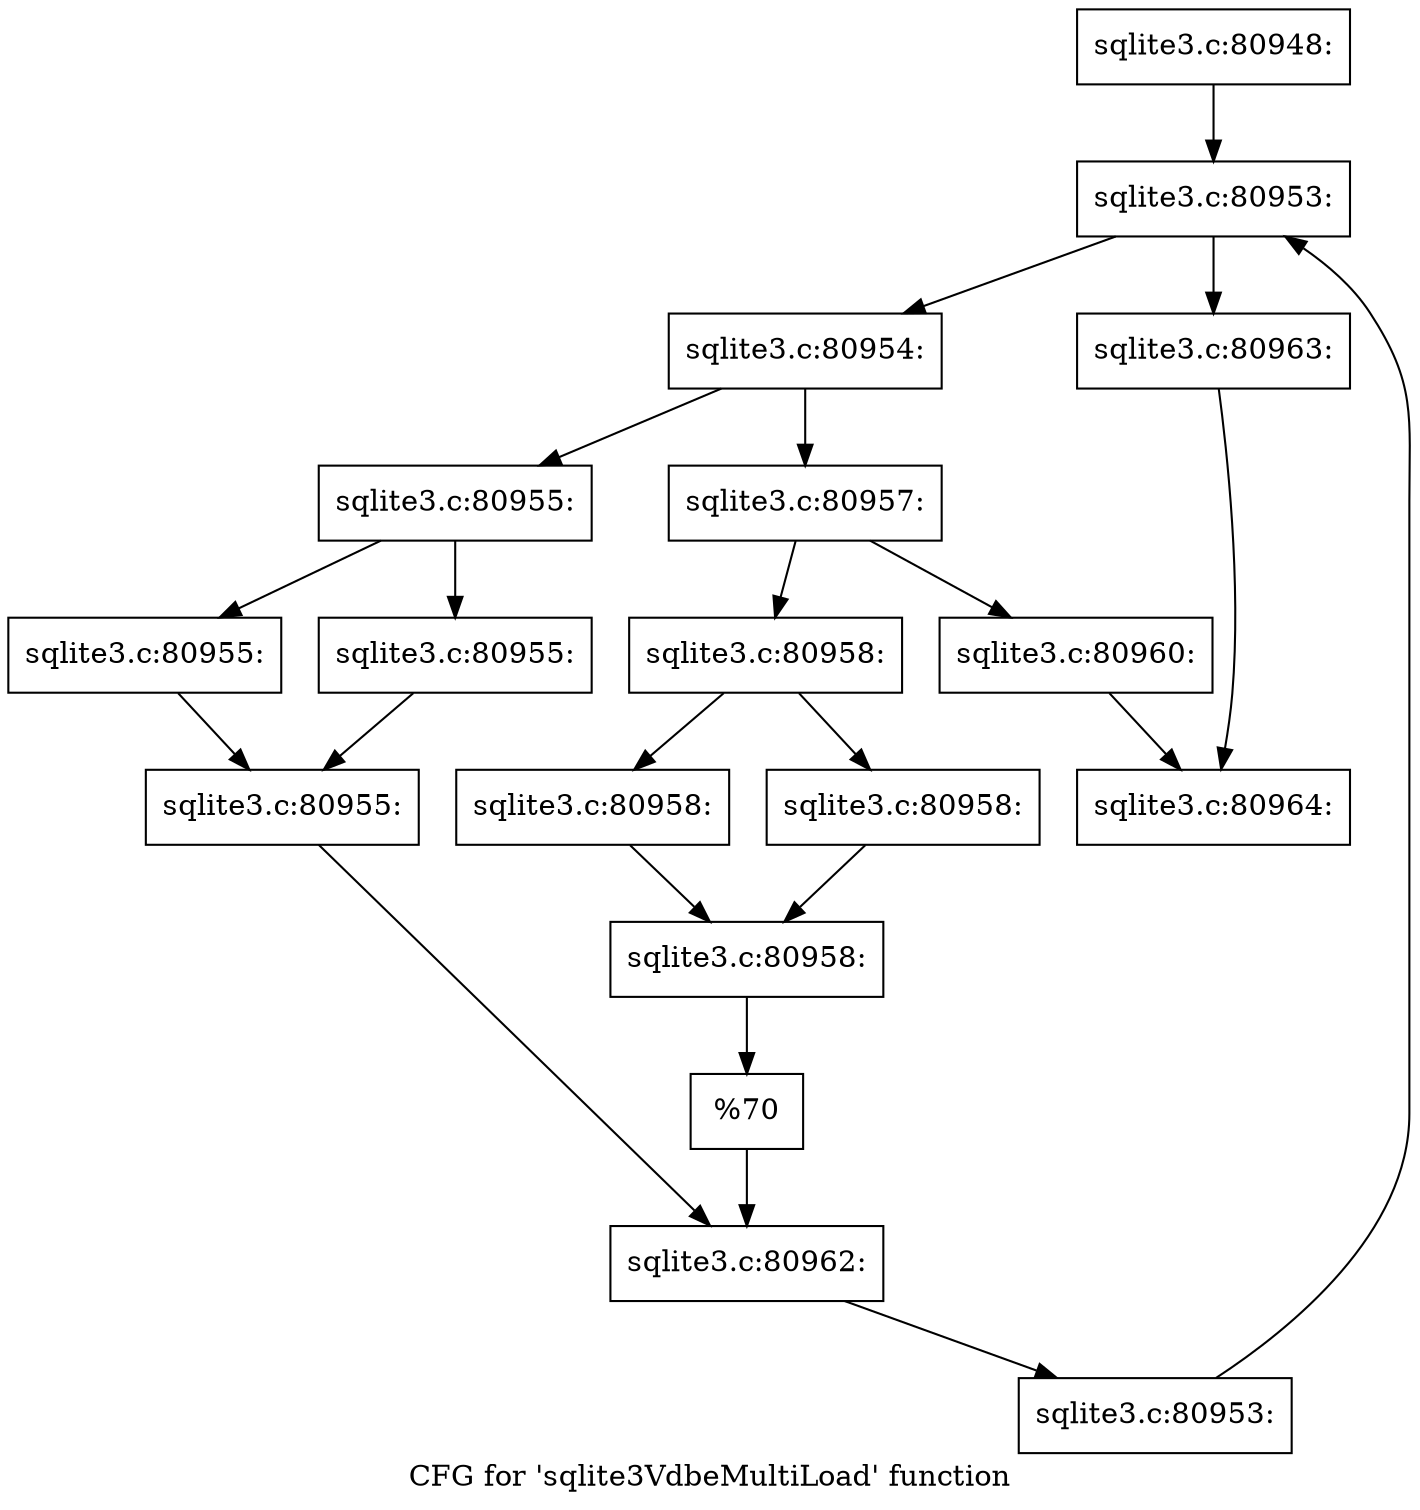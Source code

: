 digraph "CFG for 'sqlite3VdbeMultiLoad' function" {
	label="CFG for 'sqlite3VdbeMultiLoad' function";

	Node0x55c0fa225790 [shape=record,label="{sqlite3.c:80948:}"];
	Node0x55c0fa225790 -> Node0x55c0fa227010;
	Node0x55c0fa227010 [shape=record,label="{sqlite3.c:80953:}"];
	Node0x55c0fa227010 -> Node0x55c0fa227230;
	Node0x55c0fa227010 -> Node0x55c0fa226e60;
	Node0x55c0fa227230 [shape=record,label="{sqlite3.c:80954:}"];
	Node0x55c0fa227230 -> Node0x55c0fa2279f0;
	Node0x55c0fa227230 -> Node0x55c0fa227a90;
	Node0x55c0fa2279f0 [shape=record,label="{sqlite3.c:80955:}"];
	Node0x55c0fa2279f0 -> Node0x55c0fa228330;
	Node0x55c0fa2279f0 -> Node0x55c0fa228380;
	Node0x55c0fa228330 [shape=record,label="{sqlite3.c:80955:}"];
	Node0x55c0fa228330 -> Node0x55c0fa2283d0;
	Node0x55c0fa228380 [shape=record,label="{sqlite3.c:80955:}"];
	Node0x55c0fa228380 -> Node0x55c0fa2283d0;
	Node0x55c0fa2283d0 [shape=record,label="{sqlite3.c:80955:}"];
	Node0x55c0fa2283d0 -> Node0x55c0fa227a40;
	Node0x55c0fa227a90 [shape=record,label="{sqlite3.c:80957:}"];
	Node0x55c0fa227a90 -> Node0x55c0fa2294a0;
	Node0x55c0fa227a90 -> Node0x55c0fa229810;
	Node0x55c0fa2294a0 [shape=record,label="{sqlite3.c:80958:}"];
	Node0x55c0fa2294a0 -> Node0x55c0fa229f30;
	Node0x55c0fa2294a0 -> Node0x55c0fa229f80;
	Node0x55c0fa229f30 [shape=record,label="{sqlite3.c:80958:}"];
	Node0x55c0fa229f30 -> Node0x55c0fa229fd0;
	Node0x55c0fa229f80 [shape=record,label="{sqlite3.c:80958:}"];
	Node0x55c0fa229f80 -> Node0x55c0fa229fd0;
	Node0x55c0fa229fd0 [shape=record,label="{sqlite3.c:80958:}"];
	Node0x55c0fa229fd0 -> Node0x55c0fa2297c0;
	Node0x55c0fa229810 [shape=record,label="{sqlite3.c:80960:}"];
	Node0x55c0fa229810 -> Node0x55c0fa22b580;
	Node0x55c0fa2297c0 [shape=record,label="{%70}"];
	Node0x55c0fa2297c0 -> Node0x55c0fa227a40;
	Node0x55c0fa227a40 [shape=record,label="{sqlite3.c:80962:}"];
	Node0x55c0fa227a40 -> Node0x55c0fa2271a0;
	Node0x55c0fa2271a0 [shape=record,label="{sqlite3.c:80953:}"];
	Node0x55c0fa2271a0 -> Node0x55c0fa227010;
	Node0x55c0fa226e60 [shape=record,label="{sqlite3.c:80963:}"];
	Node0x55c0fa226e60 -> Node0x55c0fa22b580;
	Node0x55c0fa22b580 [shape=record,label="{sqlite3.c:80964:}"];
}
